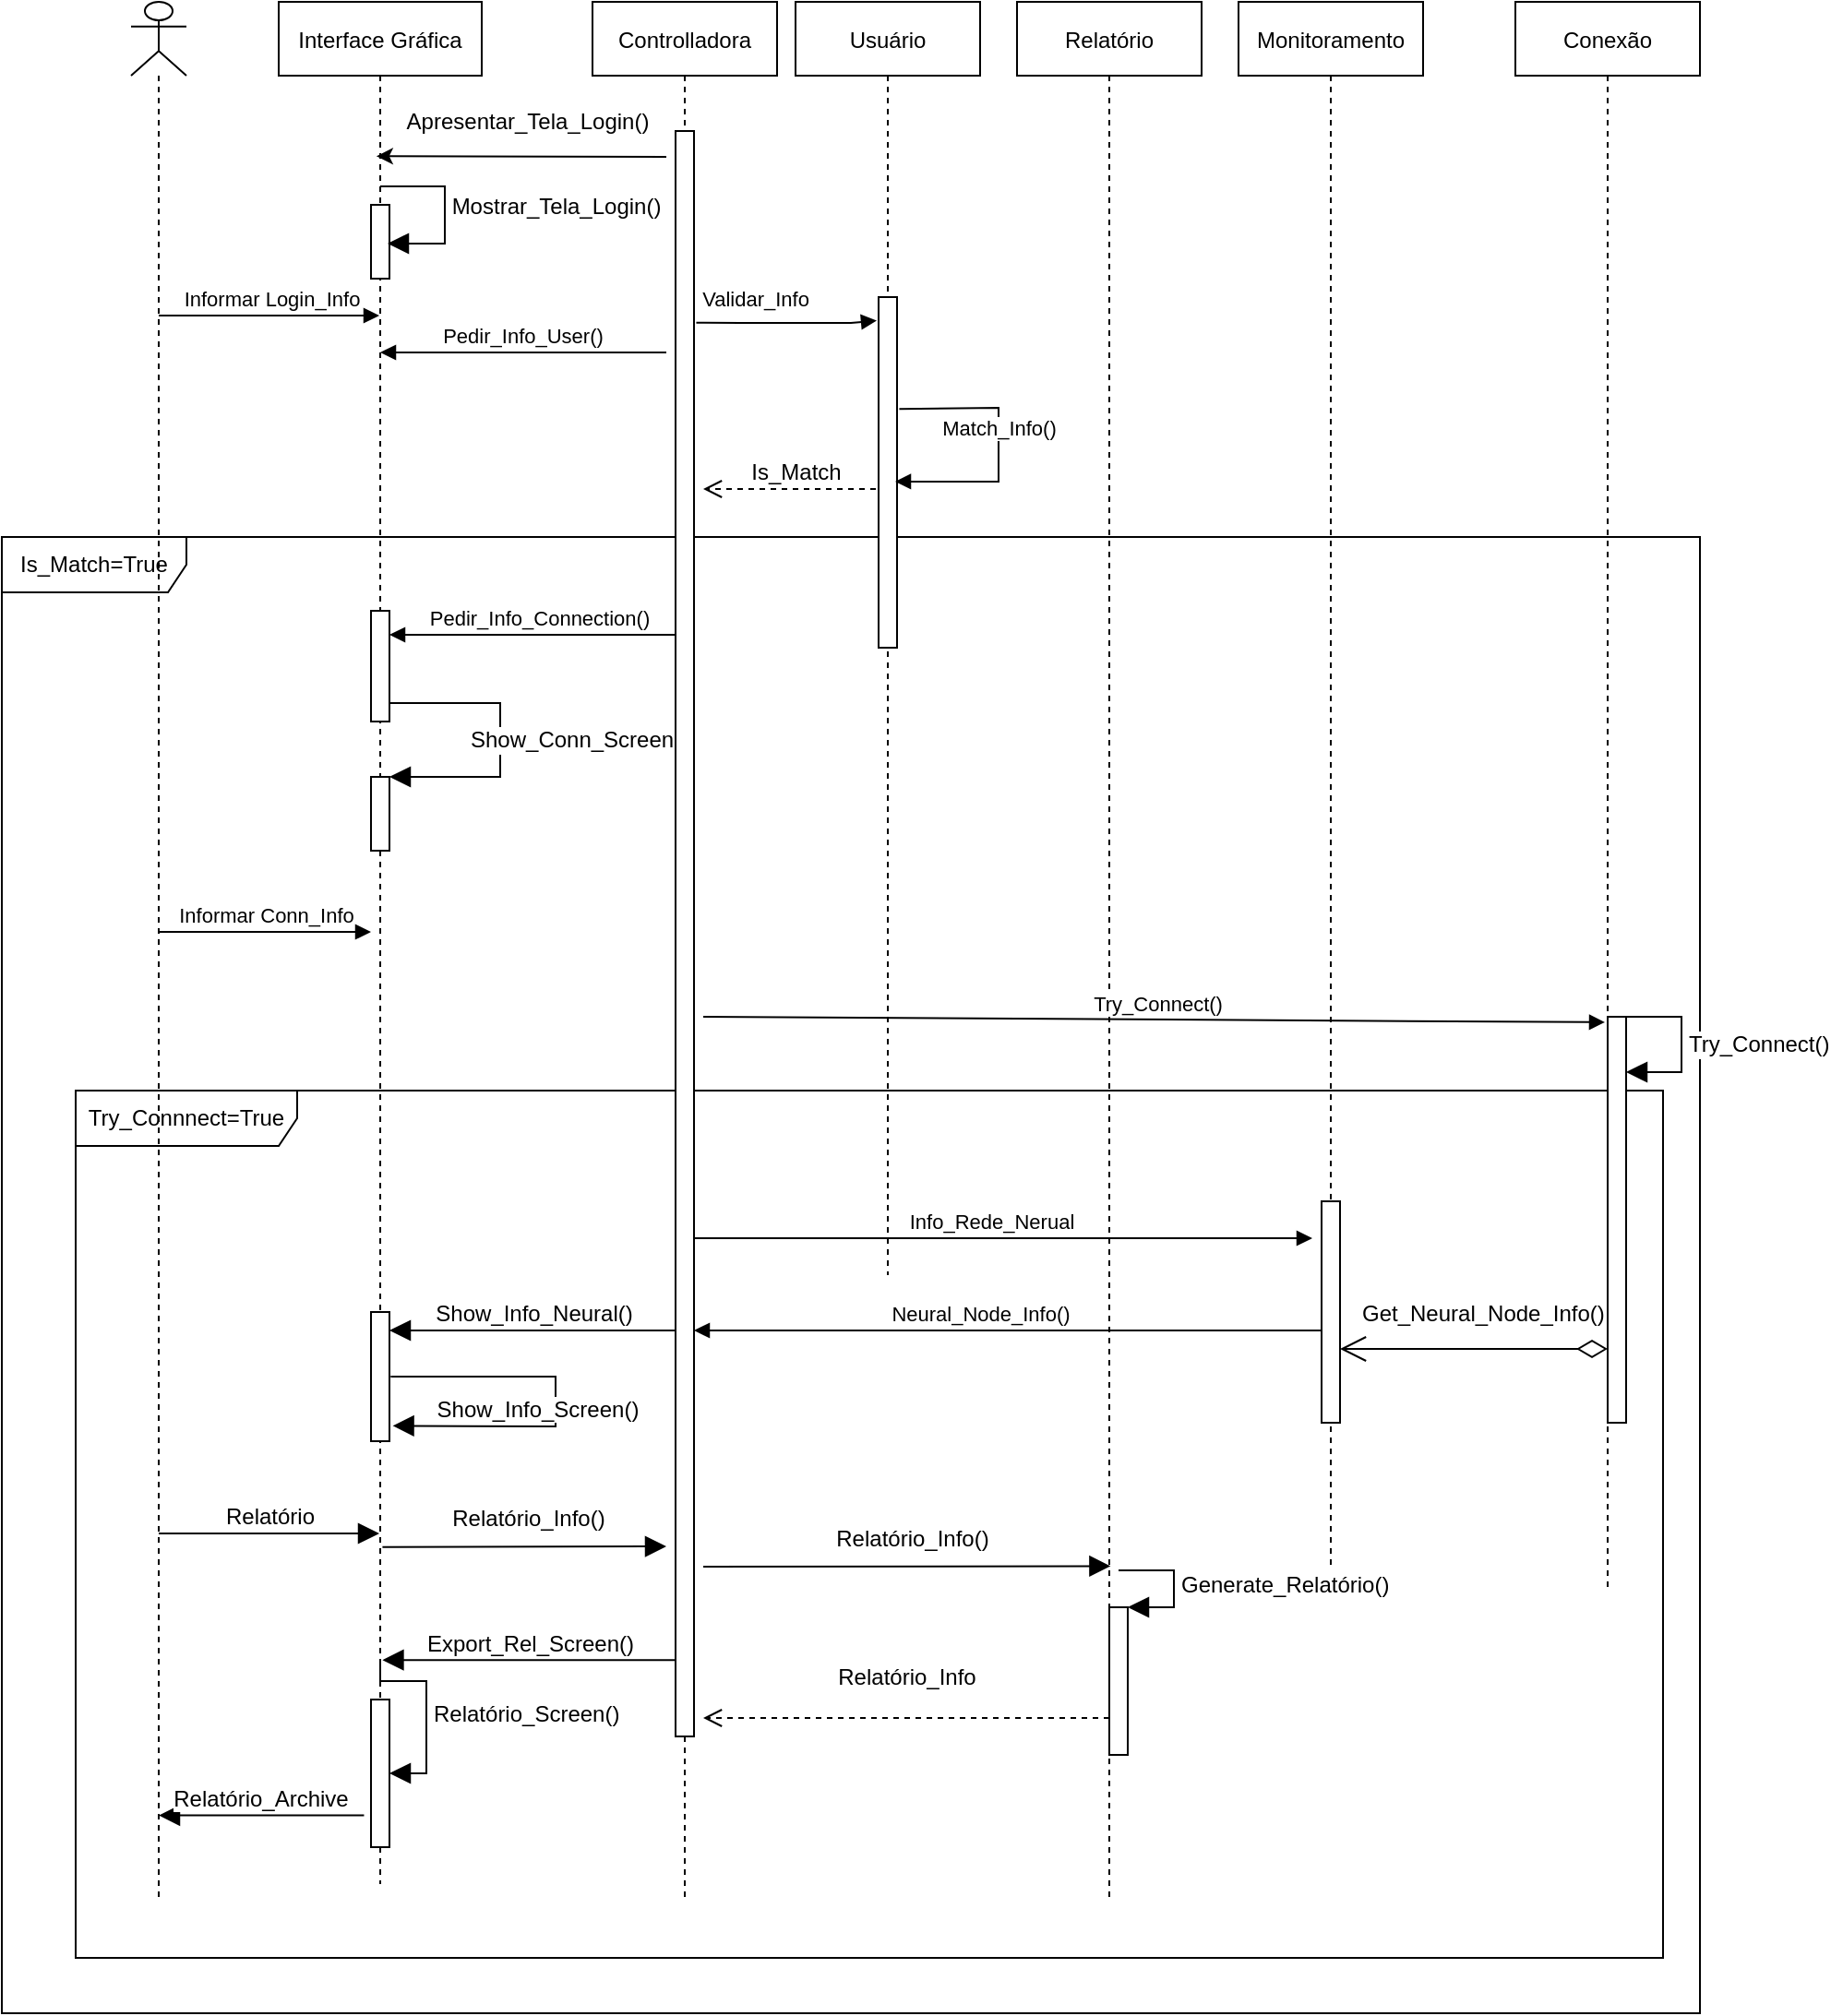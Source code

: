 <mxfile version="18.2.0" type="github">
  <diagram id="kgpKYQtTHZ0yAKxKKP6v" name="Page-1">
    <mxGraphModel dx="1952" dy="702" grid="1" gridSize="10" guides="1" tooltips="1" connect="1" arrows="1" fold="1" page="1" pageScale="1" pageWidth="850" pageHeight="1100" math="0" shadow="0">
      <root>
        <mxCell id="0" />
        <mxCell id="1" parent="0" />
        <mxCell id="xP-hb2XU_FQtIUq24eOt-24" value="Is_Match=True" style="shape=umlFrame;whiteSpace=wrap;html=1;fontSize=12;width=100;height=30;" vertex="1" parent="1">
          <mxGeometry x="-40" y="370" width="920" height="800" as="geometry" />
        </mxCell>
        <mxCell id="xP-hb2XU_FQtIUq24eOt-38" value="Try_Connnect=True" style="shape=umlFrame;whiteSpace=wrap;html=1;fontSize=12;width=120;height=30;" vertex="1" parent="1">
          <mxGeometry y="670" width="860" height="470" as="geometry" />
        </mxCell>
        <mxCell id="xP-hb2XU_FQtIUq24eOt-23" value="Is_Match" style="html=1;verticalAlign=bottom;endArrow=open;dashed=1;endSize=8;rounded=0;fontSize=12;jumpSize=7;" edge="1" parent="1" source="3nuBFxr9cyL0pnOWT2aG-1">
          <mxGeometry relative="1" as="geometry">
            <mxPoint x="440" y="344" as="sourcePoint" />
            <mxPoint x="340" y="344" as="targetPoint" />
          </mxGeometry>
        </mxCell>
        <mxCell id="2Xy8IfETkB2u2KYDWDdc-2" value="Interface Gráfica" style="shape=umlLifeline;perimeter=lifelinePerimeter;container=1;collapsible=0;recursiveResize=0;rounded=0;shadow=0;strokeWidth=1;" parent="1" vertex="1">
          <mxGeometry x="110" y="80" width="110" height="1020" as="geometry" />
        </mxCell>
        <mxCell id="xP-hb2XU_FQtIUq24eOt-10" value="" style="html=1;points=[];perimeter=orthogonalPerimeter;fontSize=12;" vertex="1" parent="2Xy8IfETkB2u2KYDWDdc-2">
          <mxGeometry x="50" y="110" width="10" height="40" as="geometry" />
        </mxCell>
        <mxCell id="xP-hb2XU_FQtIUq24eOt-13" value="Mostrar_Tela_Login()" style="html=1;verticalAlign=bottom;endArrow=block;rounded=0;fontSize=12;endSize=9;jumpSize=7;entryX=0.9;entryY=0.525;entryDx=0;entryDy=0;entryPerimeter=0;" edge="1" parent="2Xy8IfETkB2u2KYDWDdc-2" target="xP-hb2XU_FQtIUq24eOt-10">
          <mxGeometry x="0.134" y="60" width="80" relative="1" as="geometry">
            <mxPoint x="55" y="100" as="sourcePoint" />
            <mxPoint x="420" y="170" as="targetPoint" />
            <Array as="points">
              <mxPoint x="90" y="100" />
              <mxPoint x="90" y="131" />
            </Array>
            <mxPoint as="offset" />
          </mxGeometry>
        </mxCell>
        <mxCell id="xP-hb2XU_FQtIUq24eOt-26" value="" style="html=1;points=[];perimeter=orthogonalPerimeter;fontSize=12;" vertex="1" parent="2Xy8IfETkB2u2KYDWDdc-2">
          <mxGeometry x="50" y="330" width="10" height="60" as="geometry" />
        </mxCell>
        <mxCell id="xP-hb2XU_FQtIUq24eOt-31" value="" style="html=1;points=[];perimeter=orthogonalPerimeter;fontSize=12;" vertex="1" parent="2Xy8IfETkB2u2KYDWDdc-2">
          <mxGeometry x="50" y="420" width="10" height="40" as="geometry" />
        </mxCell>
        <mxCell id="xP-hb2XU_FQtIUq24eOt-32" value="Show_Conn_Screen()" style="edgeStyle=orthogonalEdgeStyle;html=1;align=left;spacingLeft=2;endArrow=block;rounded=0;entryX=1;entryY=0;fontSize=12;endSize=9;jumpSize=7;exitX=1;exitY=0.833;exitDx=0;exitDy=0;exitPerimeter=0;" edge="1" target="xP-hb2XU_FQtIUq24eOt-31" parent="2Xy8IfETkB2u2KYDWDdc-2" source="xP-hb2XU_FQtIUq24eOt-26">
          <mxGeometry x="0.5" y="-20" relative="1" as="geometry">
            <mxPoint x="70" y="380" as="sourcePoint" />
            <Array as="points">
              <mxPoint x="120" y="380" />
              <mxPoint x="120" y="420" />
            </Array>
            <mxPoint as="offset" />
          </mxGeometry>
        </mxCell>
        <mxCell id="xP-hb2XU_FQtIUq24eOt-48" value="" style="html=1;points=[];perimeter=orthogonalPerimeter;fontSize=12;" vertex="1" parent="2Xy8IfETkB2u2KYDWDdc-2">
          <mxGeometry x="50" y="710" width="10" height="70" as="geometry" />
        </mxCell>
        <mxCell id="xP-hb2XU_FQtIUq24eOt-49" value="Show_Info_Screen()" style="html=1;verticalAlign=bottom;endArrow=block;rounded=0;fontSize=12;endSize=9;jumpSize=7;entryX=1.178;entryY=0.881;entryDx=0;entryDy=0;entryPerimeter=0;exitX=1.067;exitY=0.5;exitDx=0;exitDy=0;exitPerimeter=0;" edge="1" parent="2Xy8IfETkB2u2KYDWDdc-2" source="xP-hb2XU_FQtIUq24eOt-48" target="xP-hb2XU_FQtIUq24eOt-48">
          <mxGeometry x="0.235" width="80" relative="1" as="geometry">
            <mxPoint x="225" y="730" as="sourcePoint" />
            <mxPoint x="70" y="730" as="targetPoint" />
            <Array as="points">
              <mxPoint x="150" y="745" />
              <mxPoint x="150" y="772" />
            </Array>
            <mxPoint as="offset" />
          </mxGeometry>
        </mxCell>
        <mxCell id="xP-hb2XU_FQtIUq24eOt-57" value="" style="html=1;points=[];perimeter=orthogonalPerimeter;fontSize=12;" vertex="1" parent="2Xy8IfETkB2u2KYDWDdc-2">
          <mxGeometry x="50" y="920" width="10" height="80" as="geometry" />
        </mxCell>
        <mxCell id="xP-hb2XU_FQtIUq24eOt-58" value="Relatório_Screen()" style="edgeStyle=orthogonalEdgeStyle;html=1;align=left;spacingLeft=2;endArrow=block;rounded=0;fontSize=12;endSize=9;jumpSize=7;" edge="1" parent="2Xy8IfETkB2u2KYDWDdc-2">
          <mxGeometry relative="1" as="geometry">
            <mxPoint x="55" y="900" as="sourcePoint" />
            <Array as="points">
              <mxPoint x="55" y="910" />
              <mxPoint x="80" y="910" />
              <mxPoint x="80" y="960" />
            </Array>
            <mxPoint x="60" y="960" as="targetPoint" />
          </mxGeometry>
        </mxCell>
        <mxCell id="3nuBFxr9cyL0pnOWT2aG-1" value="Usuário" style="shape=umlLifeline;perimeter=lifelinePerimeter;container=1;collapsible=0;recursiveResize=0;rounded=0;shadow=0;strokeWidth=1;" parent="1" vertex="1">
          <mxGeometry x="390" y="80" width="100" height="690" as="geometry" />
        </mxCell>
        <mxCell id="xP-hb2XU_FQtIUq24eOt-21" value="" style="html=1;points=[];perimeter=orthogonalPerimeter;fontSize=12;" vertex="1" parent="3nuBFxr9cyL0pnOWT2aG-1">
          <mxGeometry x="45" y="160" width="10" height="190" as="geometry" />
        </mxCell>
        <mxCell id="xP-hb2XU_FQtIUq24eOt-22" value="Match_Info()" style="html=1;verticalAlign=bottom;endArrow=block;rounded=0;fontColor=#000000;entryX=0.901;entryY=0.526;entryDx=0;entryDy=0;entryPerimeter=0;exitX=1.123;exitY=0.319;exitDx=0;exitDy=0;exitPerimeter=0;" edge="1" parent="3nuBFxr9cyL0pnOWT2aG-1" source="xP-hb2XU_FQtIUq24eOt-21" target="xP-hb2XU_FQtIUq24eOt-21">
          <mxGeometry x="-0.015" width="80" relative="1" as="geometry">
            <mxPoint x="-43.77" y="183.86" as="sourcePoint" />
            <mxPoint x="54.01" y="182.73" as="targetPoint" />
            <Array as="points">
              <mxPoint x="110" y="220" />
              <mxPoint x="110" y="260" />
            </Array>
            <mxPoint as="offset" />
          </mxGeometry>
        </mxCell>
        <mxCell id="3nuBFxr9cyL0pnOWT2aG-5" value="Conexão" style="shape=umlLifeline;perimeter=lifelinePerimeter;container=1;collapsible=0;recursiveResize=0;rounded=0;shadow=0;strokeWidth=1;" parent="1" vertex="1">
          <mxGeometry x="780" y="80" width="100" height="860" as="geometry" />
        </mxCell>
        <mxCell id="xP-hb2XU_FQtIUq24eOt-36" value="" style="html=1;points=[];perimeter=orthogonalPerimeter;fontSize=12;" vertex="1" parent="3nuBFxr9cyL0pnOWT2aG-5">
          <mxGeometry x="50" y="550" width="10" height="220" as="geometry" />
        </mxCell>
        <mxCell id="xP-hb2XU_FQtIUq24eOt-37" value="Try_Connect()" style="edgeStyle=orthogonalEdgeStyle;html=1;align=left;spacingLeft=2;endArrow=block;rounded=0;fontSize=12;endSize=9;jumpSize=7;" edge="1" target="xP-hb2XU_FQtIUq24eOt-36" parent="3nuBFxr9cyL0pnOWT2aG-5" source="xP-hb2XU_FQtIUq24eOt-36">
          <mxGeometry relative="1" as="geometry">
            <mxPoint x="55" y="550" as="sourcePoint" />
            <Array as="points">
              <mxPoint x="90" y="550" />
              <mxPoint x="90" y="580" />
            </Array>
            <mxPoint x="100" y="580" as="targetPoint" />
          </mxGeometry>
        </mxCell>
        <mxCell id="2Xy8IfETkB2u2KYDWDdc-3" value="Relatório" style="shape=umlLifeline;perimeter=lifelinePerimeter;container=1;collapsible=0;recursiveResize=0;rounded=0;shadow=0;strokeWidth=1;" parent="1" vertex="1">
          <mxGeometry x="510" y="80" width="100" height="1030" as="geometry" />
        </mxCell>
        <mxCell id="xP-hb2XU_FQtIUq24eOt-53" value="" style="html=1;points=[];perimeter=orthogonalPerimeter;fontSize=12;" vertex="1" parent="2Xy8IfETkB2u2KYDWDdc-3">
          <mxGeometry x="50" y="870" width="10" height="80" as="geometry" />
        </mxCell>
        <mxCell id="xP-hb2XU_FQtIUq24eOt-54" value="Generate_Relatório()" style="edgeStyle=orthogonalEdgeStyle;html=1;align=left;spacingLeft=2;endArrow=block;rounded=0;entryX=1;entryY=0;fontSize=12;endSize=9;jumpSize=7;" edge="1" target="xP-hb2XU_FQtIUq24eOt-53" parent="2Xy8IfETkB2u2KYDWDdc-3">
          <mxGeometry relative="1" as="geometry">
            <mxPoint x="55" y="850" as="sourcePoint" />
            <Array as="points">
              <mxPoint x="85" y="850" />
            </Array>
          </mxGeometry>
        </mxCell>
        <mxCell id="2Xy8IfETkB2u2KYDWDdc-4" value="Monitoramento" style="shape=umlLifeline;perimeter=lifelinePerimeter;container=1;collapsible=0;recursiveResize=0;rounded=0;shadow=0;strokeWidth=1;" parent="1" vertex="1">
          <mxGeometry x="630" y="80" width="100" height="850" as="geometry" />
        </mxCell>
        <mxCell id="2Xy8IfETkB2u2KYDWDdc-5" value="Controlladora" style="shape=umlLifeline;perimeter=lifelinePerimeter;container=1;collapsible=0;recursiveResize=0;rounded=0;shadow=0;strokeWidth=1;" parent="1" vertex="1">
          <mxGeometry x="280" y="80" width="100" height="1030" as="geometry" />
        </mxCell>
        <mxCell id="xP-hb2XU_FQtIUq24eOt-16" value="" style="html=1;points=[];perimeter=orthogonalPerimeter;fontSize=12;" vertex="1" parent="2Xy8IfETkB2u2KYDWDdc-5">
          <mxGeometry x="45" y="70" width="10" height="870" as="geometry" />
        </mxCell>
        <mxCell id="2Xy8IfETkB2u2KYDWDdc-6" value="" style="endArrow=classic;html=1;rounded=0;entryX=0.481;entryY=0.082;entryDx=0;entryDy=0;entryPerimeter=0;" parent="1" target="2Xy8IfETkB2u2KYDWDdc-2" edge="1">
          <mxGeometry width="50" height="50" relative="1" as="geometry">
            <mxPoint x="320" y="164" as="sourcePoint" />
            <mxPoint x="450" y="290" as="targetPoint" />
          </mxGeometry>
        </mxCell>
        <mxCell id="2Xy8IfETkB2u2KYDWDdc-7" value="Apresentar_Tela_Login()" style="text;html=1;strokeColor=none;fillColor=none;align=center;verticalAlign=middle;whiteSpace=wrap;rounded=0;" parent="1" vertex="1">
          <mxGeometry x="190" y="130" width="110" height="30" as="geometry" />
        </mxCell>
        <mxCell id="2Xy8IfETkB2u2KYDWDdc-11" value="" style="shape=umlLifeline;participant=umlActor;perimeter=lifelinePerimeter;whiteSpace=wrap;html=1;container=1;collapsible=0;recursiveResize=0;verticalAlign=top;spacingTop=36;outlineConnect=0;" parent="1" vertex="1">
          <mxGeometry x="30" y="80" width="30" height="1030" as="geometry" />
        </mxCell>
        <mxCell id="xP-hb2XU_FQtIUq24eOt-15" value="Informar Login_Info" style="html=1;verticalAlign=bottom;endArrow=block;rounded=0;fontColor=#000000;" edge="1" parent="1" source="2Xy8IfETkB2u2KYDWDdc-11" target="2Xy8IfETkB2u2KYDWDdc-2">
          <mxGeometry x="0.009" width="80" relative="1" as="geometry">
            <mxPoint x="700" y="420" as="sourcePoint" />
            <mxPoint x="980" y="64" as="targetPoint" />
            <Array as="points">
              <mxPoint x="130" y="250" />
            </Array>
            <mxPoint as="offset" />
          </mxGeometry>
        </mxCell>
        <mxCell id="xP-hb2XU_FQtIUq24eOt-19" value="Pedir_Info_User()" style="html=1;verticalAlign=bottom;endArrow=block;rounded=0;fontColor=#000000;" edge="1" parent="1" target="2Xy8IfETkB2u2KYDWDdc-2">
          <mxGeometry x="0.009" width="80" relative="1" as="geometry">
            <mxPoint x="320" y="270" as="sourcePoint" />
            <mxPoint x="164.5" y="260" as="targetPoint" />
            <Array as="points">
              <mxPoint x="210" y="270" />
            </Array>
            <mxPoint as="offset" />
          </mxGeometry>
        </mxCell>
        <mxCell id="xP-hb2XU_FQtIUq24eOt-20" value="Validar_Info" style="html=1;verticalAlign=bottom;endArrow=block;rounded=0;fontColor=#000000;exitX=0.123;exitY=0.494;exitDx=0;exitDy=0;exitPerimeter=0;entryX=-0.099;entryY=0.067;entryDx=0;entryDy=0;entryPerimeter=0;" edge="1" parent="1" target="xP-hb2XU_FQtIUq24eOt-21">
          <mxGeometry x="-0.351" y="4" width="80" relative="1" as="geometry">
            <mxPoint x="336.23" y="253.86" as="sourcePoint" />
            <mxPoint x="450" y="250" as="targetPoint" />
            <Array as="points">
              <mxPoint x="360" y="254" />
              <mxPoint x="420" y="254" />
            </Array>
            <mxPoint as="offset" />
          </mxGeometry>
        </mxCell>
        <mxCell id="xP-hb2XU_FQtIUq24eOt-25" value="Pedir_Info_Connection()" style="html=1;verticalAlign=bottom;endArrow=block;rounded=0;fontColor=#000000;" edge="1" parent="1" source="xP-hb2XU_FQtIUq24eOt-16" target="xP-hb2XU_FQtIUq24eOt-26">
          <mxGeometry x="-0.042" width="80" relative="1" as="geometry">
            <mxPoint x="330" y="280" as="sourcePoint" />
            <mxPoint x="174.5" y="280" as="targetPoint" />
            <Array as="points">
              <mxPoint x="250" y="423" />
            </Array>
            <mxPoint as="offset" />
          </mxGeometry>
        </mxCell>
        <mxCell id="xP-hb2XU_FQtIUq24eOt-33" value="Informar Conn_Info" style="html=1;verticalAlign=bottom;endArrow=block;rounded=0;fontColor=#000000;" edge="1" parent="1" source="2Xy8IfETkB2u2KYDWDdc-11">
          <mxGeometry x="0.009" width="80" relative="1" as="geometry">
            <mxPoint x="54.5" y="260" as="sourcePoint" />
            <mxPoint x="160" y="584" as="targetPoint" />
            <Array as="points">
              <mxPoint x="110" y="584" />
            </Array>
            <mxPoint as="offset" />
          </mxGeometry>
        </mxCell>
        <mxCell id="xP-hb2XU_FQtIUq24eOt-35" value="Try_Connect()" style="html=1;verticalAlign=bottom;endArrow=block;rounded=0;fontColor=#000000;entryX=0.485;entryY=0.643;entryDx=0;entryDy=0;entryPerimeter=0;" edge="1" parent="1" target="3nuBFxr9cyL0pnOWT2aG-5">
          <mxGeometry x="0.009" width="80" relative="1" as="geometry">
            <mxPoint x="340" y="630" as="sourcePoint" />
            <mxPoint x="820" y="630" as="targetPoint" />
            <Array as="points" />
            <mxPoint as="offset" />
          </mxGeometry>
        </mxCell>
        <mxCell id="xP-hb2XU_FQtIUq24eOt-39" value="Get_Neural_Node_Info()" style="endArrow=open;html=1;endSize=12;startArrow=diamondThin;startSize=14;startFill=0;edgeStyle=orthogonalEdgeStyle;align=left;verticalAlign=bottom;rounded=0;fontSize=12;jumpSize=7;" edge="1" parent="1" source="xP-hb2XU_FQtIUq24eOt-36" target="xP-hb2XU_FQtIUq24eOt-42">
          <mxGeometry x="0.867" y="-10" relative="1" as="geometry">
            <mxPoint x="400" y="630" as="sourcePoint" />
            <mxPoint x="680" y="810" as="targetPoint" />
            <Array as="points">
              <mxPoint x="770" y="810" />
              <mxPoint x="770" y="810" />
            </Array>
            <mxPoint as="offset" />
          </mxGeometry>
        </mxCell>
        <mxCell id="xP-hb2XU_FQtIUq24eOt-41" value="Info_Rede_Nerual" style="html=1;verticalAlign=bottom;endArrow=block;rounded=0;fontColor=#000000;" edge="1" parent="1" source="xP-hb2XU_FQtIUq24eOt-16">
          <mxGeometry x="-0.042" width="80" relative="1" as="geometry">
            <mxPoint x="54.5" y="594" as="sourcePoint" />
            <mxPoint x="670" y="750" as="targetPoint" />
            <Array as="points">
              <mxPoint x="480" y="750" />
            </Array>
            <mxPoint as="offset" />
          </mxGeometry>
        </mxCell>
        <mxCell id="xP-hb2XU_FQtIUq24eOt-42" value="" style="html=1;points=[];perimeter=orthogonalPerimeter;fontSize=12;" vertex="1" parent="1">
          <mxGeometry x="675" y="730" width="10" height="120" as="geometry" />
        </mxCell>
        <mxCell id="xP-hb2XU_FQtIUq24eOt-45" value="Neural_Node_Info()" style="html=1;verticalAlign=bottom;endArrow=block;rounded=0;fontColor=#000000;" edge="1" parent="1" source="xP-hb2XU_FQtIUq24eOt-42" target="xP-hb2XU_FQtIUq24eOt-16">
          <mxGeometry x="0.088" width="80" relative="1" as="geometry">
            <mxPoint x="54.5" y="594" as="sourcePoint" />
            <mxPoint x="170" y="594" as="targetPoint" />
            <Array as="points">
              <mxPoint x="650" y="800" />
              <mxPoint x="480" y="800" />
            </Array>
            <mxPoint as="offset" />
          </mxGeometry>
        </mxCell>
        <mxCell id="xP-hb2XU_FQtIUq24eOt-47" value="Show_Info_Neural()" style="html=1;verticalAlign=bottom;endArrow=block;rounded=0;fontSize=12;endSize=9;jumpSize=7;" edge="1" parent="1" source="xP-hb2XU_FQtIUq24eOt-16" target="xP-hb2XU_FQtIUq24eOt-48">
          <mxGeometry width="80" relative="1" as="geometry">
            <mxPoint x="450" y="630" as="sourcePoint" />
            <mxPoint x="530" y="630" as="targetPoint" />
            <Array as="points">
              <mxPoint x="190" y="800" />
            </Array>
          </mxGeometry>
        </mxCell>
        <mxCell id="xP-hb2XU_FQtIUq24eOt-50" value="Relatório" style="html=1;verticalAlign=bottom;endArrow=block;rounded=0;fontSize=12;endSize=9;jumpSize=7;" edge="1" parent="1" source="2Xy8IfETkB2u2KYDWDdc-11" target="2Xy8IfETkB2u2KYDWDdc-2">
          <mxGeometry width="80" relative="1" as="geometry">
            <mxPoint x="335" y="810" as="sourcePoint" />
            <mxPoint x="180" y="810" as="targetPoint" />
            <Array as="points">
              <mxPoint x="100" y="910" />
            </Array>
          </mxGeometry>
        </mxCell>
        <mxCell id="xP-hb2XU_FQtIUq24eOt-51" value="Relatório_Info()" style="html=1;verticalAlign=bottom;endArrow=block;rounded=0;fontSize=12;endSize=9;jumpSize=7;exitX=0.511;exitY=0.821;exitDx=0;exitDy=0;exitPerimeter=0;" edge="1" parent="1" source="2Xy8IfETkB2u2KYDWDdc-2">
          <mxGeometry x="0.024" y="6" width="80" relative="1" as="geometry">
            <mxPoint x="450" y="820" as="sourcePoint" />
            <mxPoint x="320" y="917" as="targetPoint" />
            <mxPoint as="offset" />
          </mxGeometry>
        </mxCell>
        <mxCell id="xP-hb2XU_FQtIUq24eOt-52" value="Relatório_Info()" style="html=1;verticalAlign=bottom;endArrow=block;rounded=0;fontSize=12;endSize=9;jumpSize=7;entryX=0.507;entryY=0.823;entryDx=0;entryDy=0;entryPerimeter=0;" edge="1" parent="1" target="2Xy8IfETkB2u2KYDWDdc-3">
          <mxGeometry x="0.024" y="6" width="80" relative="1" as="geometry">
            <mxPoint x="340" y="928" as="sourcePoint" />
            <mxPoint x="340" y="925" as="targetPoint" />
            <mxPoint as="offset" />
          </mxGeometry>
        </mxCell>
        <mxCell id="xP-hb2XU_FQtIUq24eOt-55" value="Relatório_Info" style="html=1;verticalAlign=bottom;endArrow=open;dashed=1;endSize=8;rounded=0;fontSize=12;jumpSize=7;" edge="1" parent="1">
          <mxGeometry x="-0.001" y="-13" relative="1" as="geometry">
            <mxPoint x="560" y="1010" as="sourcePoint" />
            <mxPoint x="340" y="1010" as="targetPoint" />
            <mxPoint as="offset" />
          </mxGeometry>
        </mxCell>
        <mxCell id="xP-hb2XU_FQtIUq24eOt-56" value="Export_Rel_Screen()" style="html=1;verticalAlign=bottom;endArrow=block;rounded=0;fontSize=12;endSize=9;jumpSize=7;entryX=0.511;entryY=0.881;entryDx=0;entryDy=0;entryPerimeter=0;" edge="1" parent="1" source="xP-hb2XU_FQtIUq24eOt-16" target="2Xy8IfETkB2u2KYDWDdc-2">
          <mxGeometry width="80" relative="1" as="geometry">
            <mxPoint x="450" y="910" as="sourcePoint" />
            <mxPoint x="530" y="910" as="targetPoint" />
          </mxGeometry>
        </mxCell>
        <mxCell id="xP-hb2XU_FQtIUq24eOt-59" value="Relatório_Archive" style="html=1;verticalAlign=bottom;endArrow=block;rounded=0;fontSize=12;endSize=9;jumpSize=7;exitX=-0.377;exitY=0.785;exitDx=0;exitDy=0;exitPerimeter=0;" edge="1" parent="1" source="xP-hb2XU_FQtIUq24eOt-57" target="2Xy8IfETkB2u2KYDWDdc-11">
          <mxGeometry x="0.006" width="80" relative="1" as="geometry">
            <mxPoint x="150" y="1060" as="sourcePoint" />
            <mxPoint x="530" y="910" as="targetPoint" />
            <mxPoint as="offset" />
          </mxGeometry>
        </mxCell>
      </root>
    </mxGraphModel>
  </diagram>
</mxfile>
